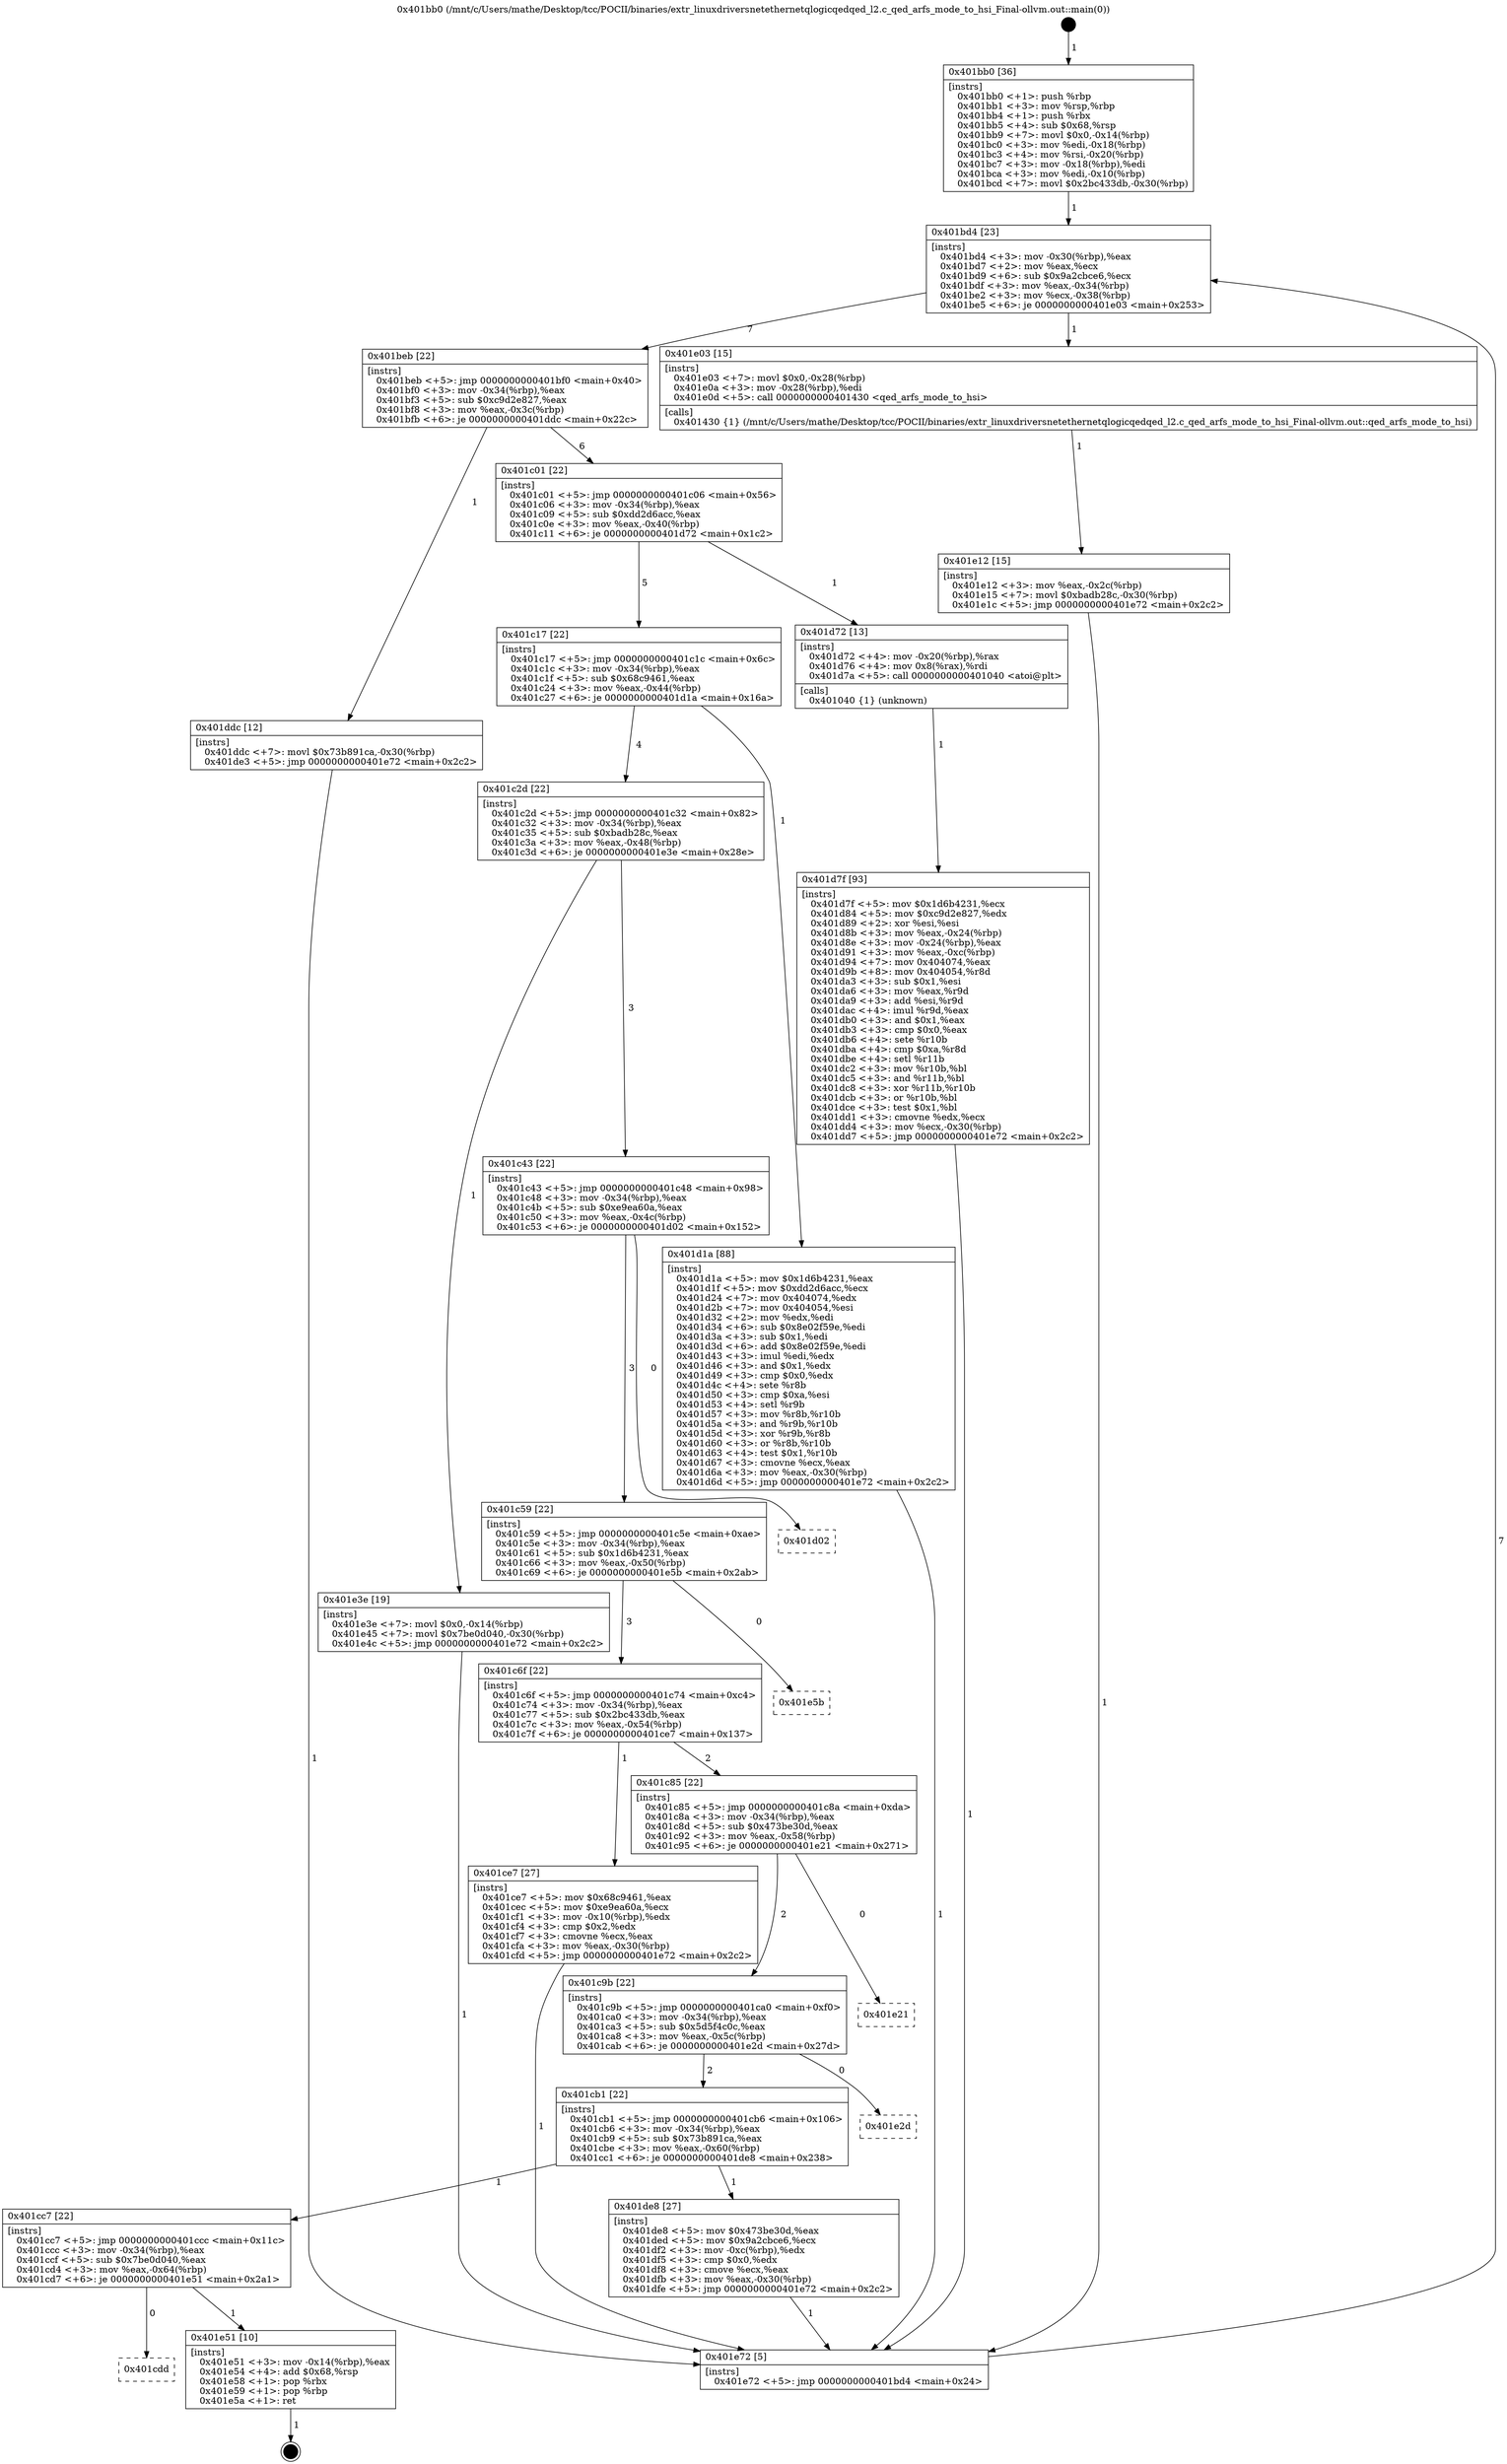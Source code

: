 digraph "0x401bb0" {
  label = "0x401bb0 (/mnt/c/Users/mathe/Desktop/tcc/POCII/binaries/extr_linuxdriversnetethernetqlogicqedqed_l2.c_qed_arfs_mode_to_hsi_Final-ollvm.out::main(0))"
  labelloc = "t"
  node[shape=record]

  Entry [label="",width=0.3,height=0.3,shape=circle,fillcolor=black,style=filled]
  "0x401bd4" [label="{
     0x401bd4 [23]\l
     | [instrs]\l
     &nbsp;&nbsp;0x401bd4 \<+3\>: mov -0x30(%rbp),%eax\l
     &nbsp;&nbsp;0x401bd7 \<+2\>: mov %eax,%ecx\l
     &nbsp;&nbsp;0x401bd9 \<+6\>: sub $0x9a2cbce6,%ecx\l
     &nbsp;&nbsp;0x401bdf \<+3\>: mov %eax,-0x34(%rbp)\l
     &nbsp;&nbsp;0x401be2 \<+3\>: mov %ecx,-0x38(%rbp)\l
     &nbsp;&nbsp;0x401be5 \<+6\>: je 0000000000401e03 \<main+0x253\>\l
  }"]
  "0x401e03" [label="{
     0x401e03 [15]\l
     | [instrs]\l
     &nbsp;&nbsp;0x401e03 \<+7\>: movl $0x0,-0x28(%rbp)\l
     &nbsp;&nbsp;0x401e0a \<+3\>: mov -0x28(%rbp),%edi\l
     &nbsp;&nbsp;0x401e0d \<+5\>: call 0000000000401430 \<qed_arfs_mode_to_hsi\>\l
     | [calls]\l
     &nbsp;&nbsp;0x401430 \{1\} (/mnt/c/Users/mathe/Desktop/tcc/POCII/binaries/extr_linuxdriversnetethernetqlogicqedqed_l2.c_qed_arfs_mode_to_hsi_Final-ollvm.out::qed_arfs_mode_to_hsi)\l
  }"]
  "0x401beb" [label="{
     0x401beb [22]\l
     | [instrs]\l
     &nbsp;&nbsp;0x401beb \<+5\>: jmp 0000000000401bf0 \<main+0x40\>\l
     &nbsp;&nbsp;0x401bf0 \<+3\>: mov -0x34(%rbp),%eax\l
     &nbsp;&nbsp;0x401bf3 \<+5\>: sub $0xc9d2e827,%eax\l
     &nbsp;&nbsp;0x401bf8 \<+3\>: mov %eax,-0x3c(%rbp)\l
     &nbsp;&nbsp;0x401bfb \<+6\>: je 0000000000401ddc \<main+0x22c\>\l
  }"]
  Exit [label="",width=0.3,height=0.3,shape=circle,fillcolor=black,style=filled,peripheries=2]
  "0x401ddc" [label="{
     0x401ddc [12]\l
     | [instrs]\l
     &nbsp;&nbsp;0x401ddc \<+7\>: movl $0x73b891ca,-0x30(%rbp)\l
     &nbsp;&nbsp;0x401de3 \<+5\>: jmp 0000000000401e72 \<main+0x2c2\>\l
  }"]
  "0x401c01" [label="{
     0x401c01 [22]\l
     | [instrs]\l
     &nbsp;&nbsp;0x401c01 \<+5\>: jmp 0000000000401c06 \<main+0x56\>\l
     &nbsp;&nbsp;0x401c06 \<+3\>: mov -0x34(%rbp),%eax\l
     &nbsp;&nbsp;0x401c09 \<+5\>: sub $0xdd2d6acc,%eax\l
     &nbsp;&nbsp;0x401c0e \<+3\>: mov %eax,-0x40(%rbp)\l
     &nbsp;&nbsp;0x401c11 \<+6\>: je 0000000000401d72 \<main+0x1c2\>\l
  }"]
  "0x401cdd" [label="{
     0x401cdd\l
  }", style=dashed]
  "0x401d72" [label="{
     0x401d72 [13]\l
     | [instrs]\l
     &nbsp;&nbsp;0x401d72 \<+4\>: mov -0x20(%rbp),%rax\l
     &nbsp;&nbsp;0x401d76 \<+4\>: mov 0x8(%rax),%rdi\l
     &nbsp;&nbsp;0x401d7a \<+5\>: call 0000000000401040 \<atoi@plt\>\l
     | [calls]\l
     &nbsp;&nbsp;0x401040 \{1\} (unknown)\l
  }"]
  "0x401c17" [label="{
     0x401c17 [22]\l
     | [instrs]\l
     &nbsp;&nbsp;0x401c17 \<+5\>: jmp 0000000000401c1c \<main+0x6c\>\l
     &nbsp;&nbsp;0x401c1c \<+3\>: mov -0x34(%rbp),%eax\l
     &nbsp;&nbsp;0x401c1f \<+5\>: sub $0x68c9461,%eax\l
     &nbsp;&nbsp;0x401c24 \<+3\>: mov %eax,-0x44(%rbp)\l
     &nbsp;&nbsp;0x401c27 \<+6\>: je 0000000000401d1a \<main+0x16a\>\l
  }"]
  "0x401e51" [label="{
     0x401e51 [10]\l
     | [instrs]\l
     &nbsp;&nbsp;0x401e51 \<+3\>: mov -0x14(%rbp),%eax\l
     &nbsp;&nbsp;0x401e54 \<+4\>: add $0x68,%rsp\l
     &nbsp;&nbsp;0x401e58 \<+1\>: pop %rbx\l
     &nbsp;&nbsp;0x401e59 \<+1\>: pop %rbp\l
     &nbsp;&nbsp;0x401e5a \<+1\>: ret\l
  }"]
  "0x401d1a" [label="{
     0x401d1a [88]\l
     | [instrs]\l
     &nbsp;&nbsp;0x401d1a \<+5\>: mov $0x1d6b4231,%eax\l
     &nbsp;&nbsp;0x401d1f \<+5\>: mov $0xdd2d6acc,%ecx\l
     &nbsp;&nbsp;0x401d24 \<+7\>: mov 0x404074,%edx\l
     &nbsp;&nbsp;0x401d2b \<+7\>: mov 0x404054,%esi\l
     &nbsp;&nbsp;0x401d32 \<+2\>: mov %edx,%edi\l
     &nbsp;&nbsp;0x401d34 \<+6\>: sub $0x8e02f59e,%edi\l
     &nbsp;&nbsp;0x401d3a \<+3\>: sub $0x1,%edi\l
     &nbsp;&nbsp;0x401d3d \<+6\>: add $0x8e02f59e,%edi\l
     &nbsp;&nbsp;0x401d43 \<+3\>: imul %edi,%edx\l
     &nbsp;&nbsp;0x401d46 \<+3\>: and $0x1,%edx\l
     &nbsp;&nbsp;0x401d49 \<+3\>: cmp $0x0,%edx\l
     &nbsp;&nbsp;0x401d4c \<+4\>: sete %r8b\l
     &nbsp;&nbsp;0x401d50 \<+3\>: cmp $0xa,%esi\l
     &nbsp;&nbsp;0x401d53 \<+4\>: setl %r9b\l
     &nbsp;&nbsp;0x401d57 \<+3\>: mov %r8b,%r10b\l
     &nbsp;&nbsp;0x401d5a \<+3\>: and %r9b,%r10b\l
     &nbsp;&nbsp;0x401d5d \<+3\>: xor %r9b,%r8b\l
     &nbsp;&nbsp;0x401d60 \<+3\>: or %r8b,%r10b\l
     &nbsp;&nbsp;0x401d63 \<+4\>: test $0x1,%r10b\l
     &nbsp;&nbsp;0x401d67 \<+3\>: cmovne %ecx,%eax\l
     &nbsp;&nbsp;0x401d6a \<+3\>: mov %eax,-0x30(%rbp)\l
     &nbsp;&nbsp;0x401d6d \<+5\>: jmp 0000000000401e72 \<main+0x2c2\>\l
  }"]
  "0x401c2d" [label="{
     0x401c2d [22]\l
     | [instrs]\l
     &nbsp;&nbsp;0x401c2d \<+5\>: jmp 0000000000401c32 \<main+0x82\>\l
     &nbsp;&nbsp;0x401c32 \<+3\>: mov -0x34(%rbp),%eax\l
     &nbsp;&nbsp;0x401c35 \<+5\>: sub $0xbadb28c,%eax\l
     &nbsp;&nbsp;0x401c3a \<+3\>: mov %eax,-0x48(%rbp)\l
     &nbsp;&nbsp;0x401c3d \<+6\>: je 0000000000401e3e \<main+0x28e\>\l
  }"]
  "0x401e12" [label="{
     0x401e12 [15]\l
     | [instrs]\l
     &nbsp;&nbsp;0x401e12 \<+3\>: mov %eax,-0x2c(%rbp)\l
     &nbsp;&nbsp;0x401e15 \<+7\>: movl $0xbadb28c,-0x30(%rbp)\l
     &nbsp;&nbsp;0x401e1c \<+5\>: jmp 0000000000401e72 \<main+0x2c2\>\l
  }"]
  "0x401e3e" [label="{
     0x401e3e [19]\l
     | [instrs]\l
     &nbsp;&nbsp;0x401e3e \<+7\>: movl $0x0,-0x14(%rbp)\l
     &nbsp;&nbsp;0x401e45 \<+7\>: movl $0x7be0d040,-0x30(%rbp)\l
     &nbsp;&nbsp;0x401e4c \<+5\>: jmp 0000000000401e72 \<main+0x2c2\>\l
  }"]
  "0x401c43" [label="{
     0x401c43 [22]\l
     | [instrs]\l
     &nbsp;&nbsp;0x401c43 \<+5\>: jmp 0000000000401c48 \<main+0x98\>\l
     &nbsp;&nbsp;0x401c48 \<+3\>: mov -0x34(%rbp),%eax\l
     &nbsp;&nbsp;0x401c4b \<+5\>: sub $0xe9ea60a,%eax\l
     &nbsp;&nbsp;0x401c50 \<+3\>: mov %eax,-0x4c(%rbp)\l
     &nbsp;&nbsp;0x401c53 \<+6\>: je 0000000000401d02 \<main+0x152\>\l
  }"]
  "0x401cc7" [label="{
     0x401cc7 [22]\l
     | [instrs]\l
     &nbsp;&nbsp;0x401cc7 \<+5\>: jmp 0000000000401ccc \<main+0x11c\>\l
     &nbsp;&nbsp;0x401ccc \<+3\>: mov -0x34(%rbp),%eax\l
     &nbsp;&nbsp;0x401ccf \<+5\>: sub $0x7be0d040,%eax\l
     &nbsp;&nbsp;0x401cd4 \<+3\>: mov %eax,-0x64(%rbp)\l
     &nbsp;&nbsp;0x401cd7 \<+6\>: je 0000000000401e51 \<main+0x2a1\>\l
  }"]
  "0x401d02" [label="{
     0x401d02\l
  }", style=dashed]
  "0x401c59" [label="{
     0x401c59 [22]\l
     | [instrs]\l
     &nbsp;&nbsp;0x401c59 \<+5\>: jmp 0000000000401c5e \<main+0xae\>\l
     &nbsp;&nbsp;0x401c5e \<+3\>: mov -0x34(%rbp),%eax\l
     &nbsp;&nbsp;0x401c61 \<+5\>: sub $0x1d6b4231,%eax\l
     &nbsp;&nbsp;0x401c66 \<+3\>: mov %eax,-0x50(%rbp)\l
     &nbsp;&nbsp;0x401c69 \<+6\>: je 0000000000401e5b \<main+0x2ab\>\l
  }"]
  "0x401de8" [label="{
     0x401de8 [27]\l
     | [instrs]\l
     &nbsp;&nbsp;0x401de8 \<+5\>: mov $0x473be30d,%eax\l
     &nbsp;&nbsp;0x401ded \<+5\>: mov $0x9a2cbce6,%ecx\l
     &nbsp;&nbsp;0x401df2 \<+3\>: mov -0xc(%rbp),%edx\l
     &nbsp;&nbsp;0x401df5 \<+3\>: cmp $0x0,%edx\l
     &nbsp;&nbsp;0x401df8 \<+3\>: cmove %ecx,%eax\l
     &nbsp;&nbsp;0x401dfb \<+3\>: mov %eax,-0x30(%rbp)\l
     &nbsp;&nbsp;0x401dfe \<+5\>: jmp 0000000000401e72 \<main+0x2c2\>\l
  }"]
  "0x401e5b" [label="{
     0x401e5b\l
  }", style=dashed]
  "0x401c6f" [label="{
     0x401c6f [22]\l
     | [instrs]\l
     &nbsp;&nbsp;0x401c6f \<+5\>: jmp 0000000000401c74 \<main+0xc4\>\l
     &nbsp;&nbsp;0x401c74 \<+3\>: mov -0x34(%rbp),%eax\l
     &nbsp;&nbsp;0x401c77 \<+5\>: sub $0x2bc433db,%eax\l
     &nbsp;&nbsp;0x401c7c \<+3\>: mov %eax,-0x54(%rbp)\l
     &nbsp;&nbsp;0x401c7f \<+6\>: je 0000000000401ce7 \<main+0x137\>\l
  }"]
  "0x401cb1" [label="{
     0x401cb1 [22]\l
     | [instrs]\l
     &nbsp;&nbsp;0x401cb1 \<+5\>: jmp 0000000000401cb6 \<main+0x106\>\l
     &nbsp;&nbsp;0x401cb6 \<+3\>: mov -0x34(%rbp),%eax\l
     &nbsp;&nbsp;0x401cb9 \<+5\>: sub $0x73b891ca,%eax\l
     &nbsp;&nbsp;0x401cbe \<+3\>: mov %eax,-0x60(%rbp)\l
     &nbsp;&nbsp;0x401cc1 \<+6\>: je 0000000000401de8 \<main+0x238\>\l
  }"]
  "0x401ce7" [label="{
     0x401ce7 [27]\l
     | [instrs]\l
     &nbsp;&nbsp;0x401ce7 \<+5\>: mov $0x68c9461,%eax\l
     &nbsp;&nbsp;0x401cec \<+5\>: mov $0xe9ea60a,%ecx\l
     &nbsp;&nbsp;0x401cf1 \<+3\>: mov -0x10(%rbp),%edx\l
     &nbsp;&nbsp;0x401cf4 \<+3\>: cmp $0x2,%edx\l
     &nbsp;&nbsp;0x401cf7 \<+3\>: cmovne %ecx,%eax\l
     &nbsp;&nbsp;0x401cfa \<+3\>: mov %eax,-0x30(%rbp)\l
     &nbsp;&nbsp;0x401cfd \<+5\>: jmp 0000000000401e72 \<main+0x2c2\>\l
  }"]
  "0x401c85" [label="{
     0x401c85 [22]\l
     | [instrs]\l
     &nbsp;&nbsp;0x401c85 \<+5\>: jmp 0000000000401c8a \<main+0xda\>\l
     &nbsp;&nbsp;0x401c8a \<+3\>: mov -0x34(%rbp),%eax\l
     &nbsp;&nbsp;0x401c8d \<+5\>: sub $0x473be30d,%eax\l
     &nbsp;&nbsp;0x401c92 \<+3\>: mov %eax,-0x58(%rbp)\l
     &nbsp;&nbsp;0x401c95 \<+6\>: je 0000000000401e21 \<main+0x271\>\l
  }"]
  "0x401e72" [label="{
     0x401e72 [5]\l
     | [instrs]\l
     &nbsp;&nbsp;0x401e72 \<+5\>: jmp 0000000000401bd4 \<main+0x24\>\l
  }"]
  "0x401bb0" [label="{
     0x401bb0 [36]\l
     | [instrs]\l
     &nbsp;&nbsp;0x401bb0 \<+1\>: push %rbp\l
     &nbsp;&nbsp;0x401bb1 \<+3\>: mov %rsp,%rbp\l
     &nbsp;&nbsp;0x401bb4 \<+1\>: push %rbx\l
     &nbsp;&nbsp;0x401bb5 \<+4\>: sub $0x68,%rsp\l
     &nbsp;&nbsp;0x401bb9 \<+7\>: movl $0x0,-0x14(%rbp)\l
     &nbsp;&nbsp;0x401bc0 \<+3\>: mov %edi,-0x18(%rbp)\l
     &nbsp;&nbsp;0x401bc3 \<+4\>: mov %rsi,-0x20(%rbp)\l
     &nbsp;&nbsp;0x401bc7 \<+3\>: mov -0x18(%rbp),%edi\l
     &nbsp;&nbsp;0x401bca \<+3\>: mov %edi,-0x10(%rbp)\l
     &nbsp;&nbsp;0x401bcd \<+7\>: movl $0x2bc433db,-0x30(%rbp)\l
  }"]
  "0x401d7f" [label="{
     0x401d7f [93]\l
     | [instrs]\l
     &nbsp;&nbsp;0x401d7f \<+5\>: mov $0x1d6b4231,%ecx\l
     &nbsp;&nbsp;0x401d84 \<+5\>: mov $0xc9d2e827,%edx\l
     &nbsp;&nbsp;0x401d89 \<+2\>: xor %esi,%esi\l
     &nbsp;&nbsp;0x401d8b \<+3\>: mov %eax,-0x24(%rbp)\l
     &nbsp;&nbsp;0x401d8e \<+3\>: mov -0x24(%rbp),%eax\l
     &nbsp;&nbsp;0x401d91 \<+3\>: mov %eax,-0xc(%rbp)\l
     &nbsp;&nbsp;0x401d94 \<+7\>: mov 0x404074,%eax\l
     &nbsp;&nbsp;0x401d9b \<+8\>: mov 0x404054,%r8d\l
     &nbsp;&nbsp;0x401da3 \<+3\>: sub $0x1,%esi\l
     &nbsp;&nbsp;0x401da6 \<+3\>: mov %eax,%r9d\l
     &nbsp;&nbsp;0x401da9 \<+3\>: add %esi,%r9d\l
     &nbsp;&nbsp;0x401dac \<+4\>: imul %r9d,%eax\l
     &nbsp;&nbsp;0x401db0 \<+3\>: and $0x1,%eax\l
     &nbsp;&nbsp;0x401db3 \<+3\>: cmp $0x0,%eax\l
     &nbsp;&nbsp;0x401db6 \<+4\>: sete %r10b\l
     &nbsp;&nbsp;0x401dba \<+4\>: cmp $0xa,%r8d\l
     &nbsp;&nbsp;0x401dbe \<+4\>: setl %r11b\l
     &nbsp;&nbsp;0x401dc2 \<+3\>: mov %r10b,%bl\l
     &nbsp;&nbsp;0x401dc5 \<+3\>: and %r11b,%bl\l
     &nbsp;&nbsp;0x401dc8 \<+3\>: xor %r11b,%r10b\l
     &nbsp;&nbsp;0x401dcb \<+3\>: or %r10b,%bl\l
     &nbsp;&nbsp;0x401dce \<+3\>: test $0x1,%bl\l
     &nbsp;&nbsp;0x401dd1 \<+3\>: cmovne %edx,%ecx\l
     &nbsp;&nbsp;0x401dd4 \<+3\>: mov %ecx,-0x30(%rbp)\l
     &nbsp;&nbsp;0x401dd7 \<+5\>: jmp 0000000000401e72 \<main+0x2c2\>\l
  }"]
  "0x401e2d" [label="{
     0x401e2d\l
  }", style=dashed]
  "0x401e21" [label="{
     0x401e21\l
  }", style=dashed]
  "0x401c9b" [label="{
     0x401c9b [22]\l
     | [instrs]\l
     &nbsp;&nbsp;0x401c9b \<+5\>: jmp 0000000000401ca0 \<main+0xf0\>\l
     &nbsp;&nbsp;0x401ca0 \<+3\>: mov -0x34(%rbp),%eax\l
     &nbsp;&nbsp;0x401ca3 \<+5\>: sub $0x5d5f4c0c,%eax\l
     &nbsp;&nbsp;0x401ca8 \<+3\>: mov %eax,-0x5c(%rbp)\l
     &nbsp;&nbsp;0x401cab \<+6\>: je 0000000000401e2d \<main+0x27d\>\l
  }"]
  Entry -> "0x401bb0" [label=" 1"]
  "0x401bd4" -> "0x401e03" [label=" 1"]
  "0x401bd4" -> "0x401beb" [label=" 7"]
  "0x401e51" -> Exit [label=" 1"]
  "0x401beb" -> "0x401ddc" [label=" 1"]
  "0x401beb" -> "0x401c01" [label=" 6"]
  "0x401cc7" -> "0x401cdd" [label=" 0"]
  "0x401c01" -> "0x401d72" [label=" 1"]
  "0x401c01" -> "0x401c17" [label=" 5"]
  "0x401cc7" -> "0x401e51" [label=" 1"]
  "0x401c17" -> "0x401d1a" [label=" 1"]
  "0x401c17" -> "0x401c2d" [label=" 4"]
  "0x401e3e" -> "0x401e72" [label=" 1"]
  "0x401c2d" -> "0x401e3e" [label=" 1"]
  "0x401c2d" -> "0x401c43" [label=" 3"]
  "0x401e12" -> "0x401e72" [label=" 1"]
  "0x401c43" -> "0x401d02" [label=" 0"]
  "0x401c43" -> "0x401c59" [label=" 3"]
  "0x401e03" -> "0x401e12" [label=" 1"]
  "0x401c59" -> "0x401e5b" [label=" 0"]
  "0x401c59" -> "0x401c6f" [label=" 3"]
  "0x401de8" -> "0x401e72" [label=" 1"]
  "0x401c6f" -> "0x401ce7" [label=" 1"]
  "0x401c6f" -> "0x401c85" [label=" 2"]
  "0x401ce7" -> "0x401e72" [label=" 1"]
  "0x401bb0" -> "0x401bd4" [label=" 1"]
  "0x401e72" -> "0x401bd4" [label=" 7"]
  "0x401d1a" -> "0x401e72" [label=" 1"]
  "0x401d72" -> "0x401d7f" [label=" 1"]
  "0x401d7f" -> "0x401e72" [label=" 1"]
  "0x401ddc" -> "0x401e72" [label=" 1"]
  "0x401cb1" -> "0x401de8" [label=" 1"]
  "0x401c85" -> "0x401e21" [label=" 0"]
  "0x401c85" -> "0x401c9b" [label=" 2"]
  "0x401cb1" -> "0x401cc7" [label=" 1"]
  "0x401c9b" -> "0x401e2d" [label=" 0"]
  "0x401c9b" -> "0x401cb1" [label=" 2"]
}
